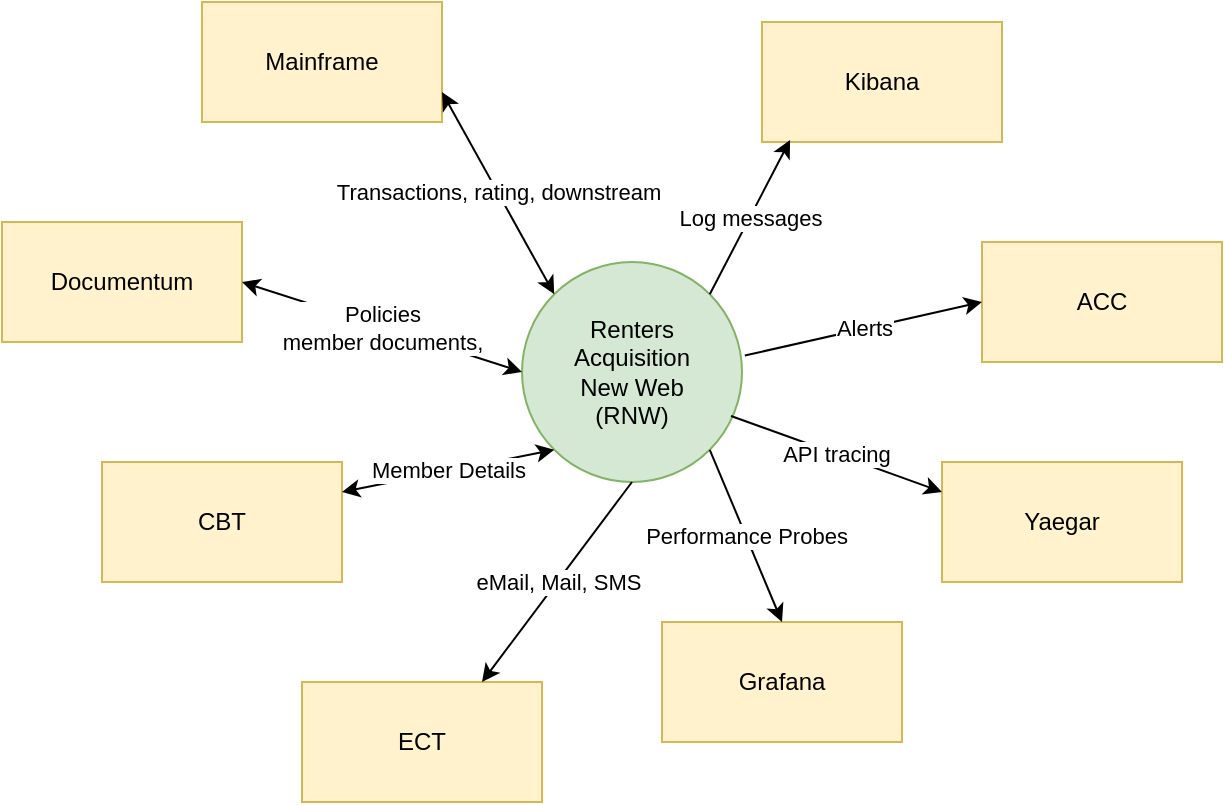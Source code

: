 <mxfile version="13.9.7" type="github"><diagram id="u-gVfAlqgj2jrO6ipTKu" name="Page-1"><mxGraphModel dx="943" dy="876" grid="1" gridSize="10" guides="1" tooltips="1" connect="1" arrows="1" fold="1" page="1" pageScale="1" pageWidth="850" pageHeight="1100" math="0" shadow="0"><root><mxCell id="0"/><mxCell id="1" parent="0"/><mxCell id="jRqaXVBpn3KVjdQQY23j-1" value="Renters&lt;br&gt;Acquisition&lt;br&gt;New Web&lt;br&gt;(RNW)" style="ellipse;whiteSpace=wrap;html=1;aspect=fixed;fillColor=#d5e8d4;strokeColor=#82b366;" vertex="1" parent="1"><mxGeometry x="380" y="280" width="110" height="110" as="geometry"/></mxCell><mxCell id="jRqaXVBpn3KVjdQQY23j-2" value="Mainframe" style="whiteSpace=wrap;html=1;fillColor=#fff2cc;strokeColor=#d6b656;fontFamily=Helvetica;" vertex="1" parent="1"><mxGeometry x="220" y="150" width="120" height="60" as="geometry"/></mxCell><mxCell id="jRqaXVBpn3KVjdQQY23j-3" value="Documentum" style="whiteSpace=wrap;html=1;fillColor=#fff2cc;strokeColor=#d6b656;" vertex="1" parent="1"><mxGeometry x="120" y="260" width="120" height="60" as="geometry"/></mxCell><mxCell id="jRqaXVBpn3KVjdQQY23j-4" value="CBT" style="whiteSpace=wrap;html=1;fillColor=#fff2cc;strokeColor=#d6b656;" vertex="1" parent="1"><mxGeometry x="170" y="380" width="120" height="60" as="geometry"/></mxCell><mxCell id="jRqaXVBpn3KVjdQQY23j-7" value="ECT" style="whiteSpace=wrap;html=1;fillColor=#fff2cc;strokeColor=#d6b656;" vertex="1" parent="1"><mxGeometry x="270" y="490" width="120" height="60" as="geometry"/></mxCell><mxCell id="jRqaXVBpn3KVjdQQY23j-8" value="Grafana" style="whiteSpace=wrap;html=1;fillColor=#fff2cc;strokeColor=#d6b656;" vertex="1" parent="1"><mxGeometry x="450" y="460" width="120" height="60" as="geometry"/></mxCell><mxCell id="jRqaXVBpn3KVjdQQY23j-9" value="Yaegar" style="whiteSpace=wrap;html=1;fillColor=#fff2cc;strokeColor=#d6b656;" vertex="1" parent="1"><mxGeometry x="590" y="380" width="120" height="60" as="geometry"/></mxCell><mxCell id="jRqaXVBpn3KVjdQQY23j-10" value="ACC" style="whiteSpace=wrap;html=1;fillColor=#fff2cc;strokeColor=#d6b656;" vertex="1" parent="1"><mxGeometry x="610" y="270" width="120" height="60" as="geometry"/></mxCell><mxCell id="jRqaXVBpn3KVjdQQY23j-11" value="Alerts" style="endArrow=classic;html=1;entryX=0;entryY=0.5;entryDx=0;entryDy=0;exitX=1.013;exitY=0.425;exitDx=0;exitDy=0;exitPerimeter=0;" edge="1" parent="1" source="jRqaXVBpn3KVjdQQY23j-1" target="jRqaXVBpn3KVjdQQY23j-10"><mxGeometry width="50" height="50" relative="1" as="geometry"><mxPoint x="460" y="330" as="sourcePoint"/><mxPoint x="510" y="280" as="targetPoint"/></mxGeometry></mxCell><mxCell id="jRqaXVBpn3KVjdQQY23j-12" value="API tracing" style="endArrow=classic;html=1;entryX=0;entryY=0.25;entryDx=0;entryDy=0;exitX=0.95;exitY=0.7;exitDx=0;exitDy=0;exitPerimeter=0;" edge="1" parent="1" source="jRqaXVBpn3KVjdQQY23j-1" target="jRqaXVBpn3KVjdQQY23j-9"><mxGeometry width="50" height="50" relative="1" as="geometry"><mxPoint x="471.04" y="324" as="sourcePoint"/><mxPoint x="620" y="310" as="targetPoint"/></mxGeometry></mxCell><mxCell id="jRqaXVBpn3KVjdQQY23j-13" value="Performance Probes" style="endArrow=classic;html=1;entryX=0.5;entryY=0;entryDx=0;entryDy=0;exitX=1;exitY=1;exitDx=0;exitDy=0;" edge="1" parent="1" source="jRqaXVBpn3KVjdQQY23j-1" target="jRqaXVBpn3KVjdQQY23j-8"><mxGeometry width="50" height="50" relative="1" as="geometry"><mxPoint x="466" y="346" as="sourcePoint"/><mxPoint x="600" y="405" as="targetPoint"/></mxGeometry></mxCell><mxCell id="jRqaXVBpn3KVjdQQY23j-14" value="eMail, Mail, SMS" style="endArrow=classic;html=1;entryX=0.75;entryY=0;entryDx=0;entryDy=0;exitX=0.5;exitY=1;exitDx=0;exitDy=0;" edge="1" parent="1" source="jRqaXVBpn3KVjdQQY23j-1" target="jRqaXVBpn3KVjdQQY23j-7"><mxGeometry width="50" height="50" relative="1" as="geometry"><mxPoint x="476" y="356" as="sourcePoint"/><mxPoint x="610" y="415" as="targetPoint"/></mxGeometry></mxCell><mxCell id="jRqaXVBpn3KVjdQQY23j-15" value="Member Details" style="endArrow=classic;html=1;entryX=1;entryY=0.25;entryDx=0;entryDy=0;exitX=0;exitY=1;exitDx=0;exitDy=0;startArrow=classic;startFill=1;" edge="1" parent="1" source="jRqaXVBpn3KVjdQQY23j-1" target="jRqaXVBpn3KVjdQQY23j-4"><mxGeometry width="50" height="50" relative="1" as="geometry"><mxPoint x="486" y="366" as="sourcePoint"/><mxPoint x="620" y="425" as="targetPoint"/></mxGeometry></mxCell><mxCell id="jRqaXVBpn3KVjdQQY23j-16" value="Policies&lt;br&gt;member documents," style="endArrow=classic;html=1;entryX=1;entryY=0.5;entryDx=0;entryDy=0;exitX=0;exitY=0.5;exitDx=0;exitDy=0;startArrow=classic;startFill=1;" edge="1" parent="1" source="jRqaXVBpn3KVjdQQY23j-1" target="jRqaXVBpn3KVjdQQY23j-3"><mxGeometry width="50" height="50" relative="1" as="geometry"><mxPoint x="496" y="376" as="sourcePoint"/><mxPoint x="630" y="435" as="targetPoint"/></mxGeometry></mxCell><mxCell id="jRqaXVBpn3KVjdQQY23j-17" value="Transactions, rating, downstream" style="endArrow=classic;html=1;entryX=1;entryY=0.75;entryDx=0;entryDy=0;exitX=0;exitY=0;exitDx=0;exitDy=0;startArrow=classic;startFill=1;" edge="1" parent="1" source="jRqaXVBpn3KVjdQQY23j-1" target="jRqaXVBpn3KVjdQQY23j-2"><mxGeometry width="50" height="50" relative="1" as="geometry"><mxPoint x="506" y="386" as="sourcePoint"/><mxPoint x="640" y="445" as="targetPoint"/></mxGeometry></mxCell><mxCell id="jRqaXVBpn3KVjdQQY23j-18" value="Kibana" style="whiteSpace=wrap;html=1;fillColor=#fff2cc;strokeColor=#d6b656;" vertex="1" parent="1"><mxGeometry x="500" y="160" width="120" height="60" as="geometry"/></mxCell><mxCell id="jRqaXVBpn3KVjdQQY23j-19" value="Log messages" style="endArrow=classic;html=1;entryX=0.117;entryY=0.983;entryDx=0;entryDy=0;exitX=1;exitY=0;exitDx=0;exitDy=0;entryPerimeter=0;" edge="1" parent="1" source="jRqaXVBpn3KVjdQQY23j-1" target="jRqaXVBpn3KVjdQQY23j-18"><mxGeometry width="50" height="50" relative="1" as="geometry"><mxPoint x="471.04" y="324" as="sourcePoint"/><mxPoint x="620" y="310" as="targetPoint"/></mxGeometry></mxCell></root></mxGraphModel></diagram></mxfile>